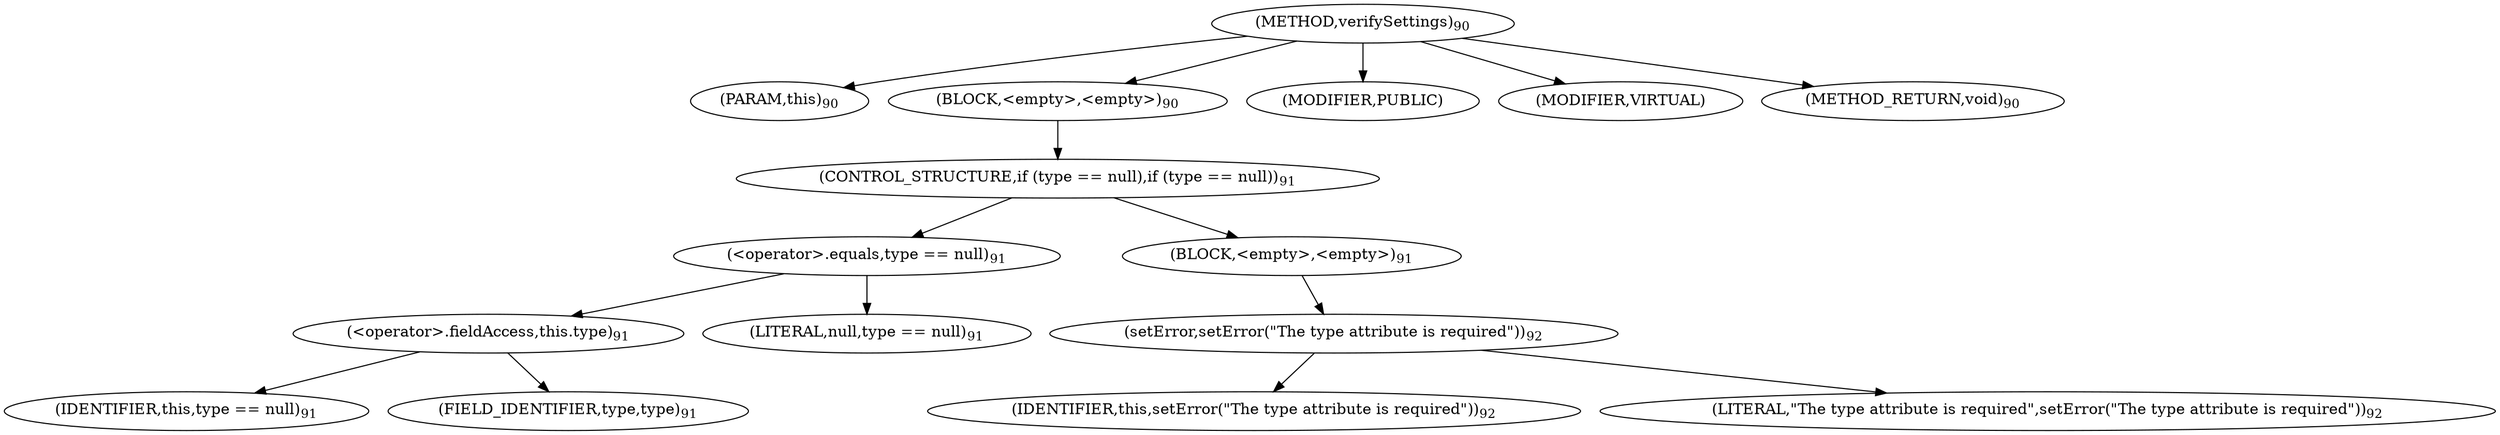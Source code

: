 digraph "verifySettings" {  
"134" [label = <(METHOD,verifySettings)<SUB>90</SUB>> ]
"13" [label = <(PARAM,this)<SUB>90</SUB>> ]
"135" [label = <(BLOCK,&lt;empty&gt;,&lt;empty&gt;)<SUB>90</SUB>> ]
"136" [label = <(CONTROL_STRUCTURE,if (type == null),if (type == null))<SUB>91</SUB>> ]
"137" [label = <(&lt;operator&gt;.equals,type == null)<SUB>91</SUB>> ]
"138" [label = <(&lt;operator&gt;.fieldAccess,this.type)<SUB>91</SUB>> ]
"139" [label = <(IDENTIFIER,this,type == null)<SUB>91</SUB>> ]
"140" [label = <(FIELD_IDENTIFIER,type,type)<SUB>91</SUB>> ]
"141" [label = <(LITERAL,null,type == null)<SUB>91</SUB>> ]
"142" [label = <(BLOCK,&lt;empty&gt;,&lt;empty&gt;)<SUB>91</SUB>> ]
"143" [label = <(setError,setError(&quot;The type attribute is required&quot;))<SUB>92</SUB>> ]
"12" [label = <(IDENTIFIER,this,setError(&quot;The type attribute is required&quot;))<SUB>92</SUB>> ]
"144" [label = <(LITERAL,&quot;The type attribute is required&quot;,setError(&quot;The type attribute is required&quot;))<SUB>92</SUB>> ]
"145" [label = <(MODIFIER,PUBLIC)> ]
"146" [label = <(MODIFIER,VIRTUAL)> ]
"147" [label = <(METHOD_RETURN,void)<SUB>90</SUB>> ]
  "134" -> "13" 
  "134" -> "135" 
  "134" -> "145" 
  "134" -> "146" 
  "134" -> "147" 
  "135" -> "136" 
  "136" -> "137" 
  "136" -> "142" 
  "137" -> "138" 
  "137" -> "141" 
  "138" -> "139" 
  "138" -> "140" 
  "142" -> "143" 
  "143" -> "12" 
  "143" -> "144" 
}
